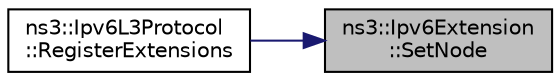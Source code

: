 digraph "ns3::Ipv6Extension::SetNode"
{
 // LATEX_PDF_SIZE
  edge [fontname="Helvetica",fontsize="10",labelfontname="Helvetica",labelfontsize="10"];
  node [fontname="Helvetica",fontsize="10",shape=record];
  rankdir="RL";
  Node1 [label="ns3::Ipv6Extension\l::SetNode",height=0.2,width=0.4,color="black", fillcolor="grey75", style="filled", fontcolor="black",tooltip="Set the node."];
  Node1 -> Node2 [dir="back",color="midnightblue",fontsize="10",style="solid",fontname="Helvetica"];
  Node2 [label="ns3::Ipv6L3Protocol\l::RegisterExtensions",height=0.2,width=0.4,color="black", fillcolor="white", style="filled",URL="$classns3_1_1_ipv6_l3_protocol.html#a25cb7eac8f79c3461ec50b8464db2f8f",tooltip="Register the IPv6 Extensions."];
}
